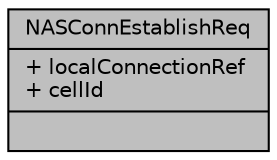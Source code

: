 digraph "NASConnEstablishReq"
{
 // LATEX_PDF_SIZE
  edge [fontname="Helvetica",fontsize="10",labelfontname="Helvetica",labelfontsize="10"];
  node [fontname="Helvetica",fontsize="10",shape=record];
  Node1 [label="{NASConnEstablishReq\n|+ localConnectionRef\l+ cellId\l|}",height=0.2,width=0.4,color="black", fillcolor="grey75", style="filled", fontcolor="black",tooltip=" "];
}
